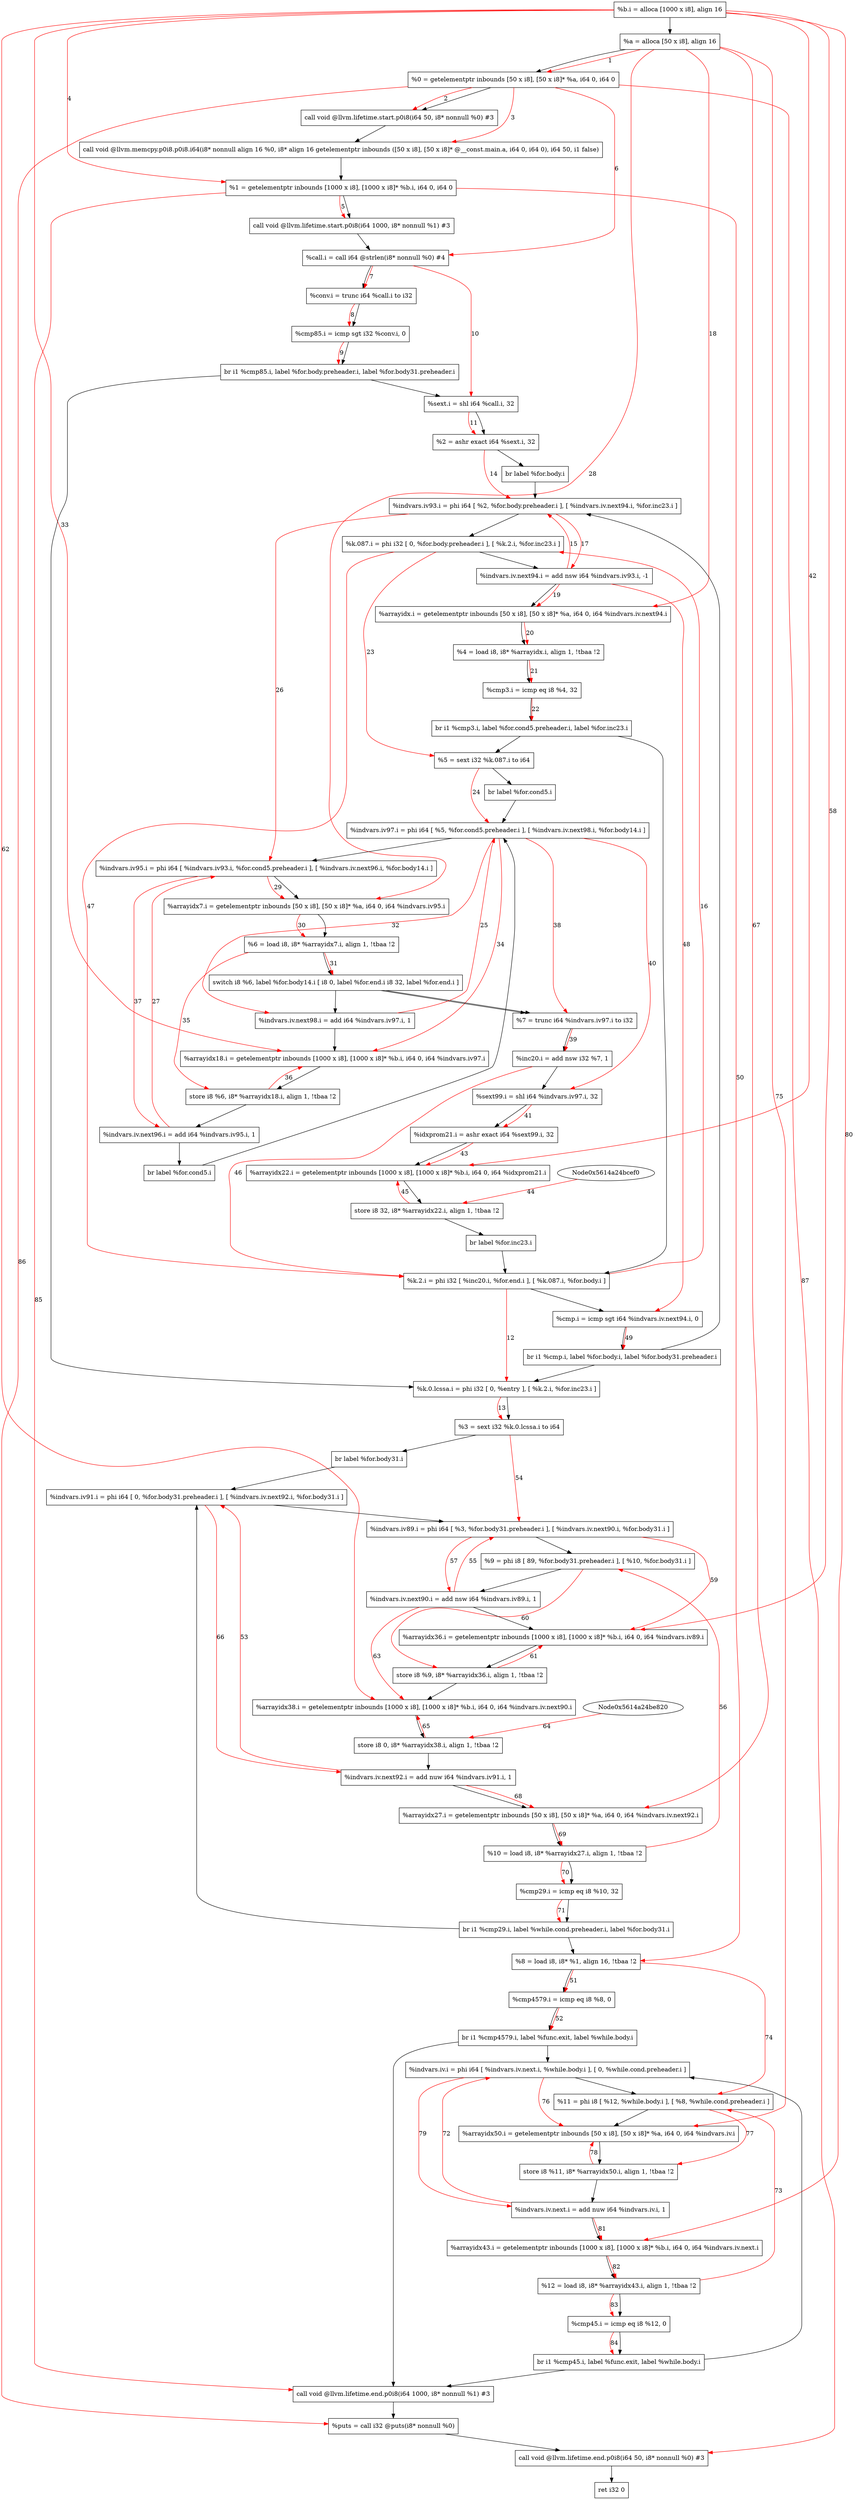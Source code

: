 digraph "CDFG for'main' function" {
	Node0x5614a24bb738[shape=record, label="  %b.i = alloca [1000 x i8], align 16"]
	Node0x5614a24be128[shape=record, label="  %a = alloca [50 x i8], align 16"]
	Node0x5614a24c1458[shape=record, label="  %0 = getelementptr inbounds [50 x i8], [50 x i8]* %a, i64 0, i64 0"]
	Node0x5614a24c15d8[shape=record, label="  call void @llvm.lifetime.start.p0i8(i64 50, i8* nonnull %0) #3"]
	Node0x5614a24c1d38[shape=record, label="  call void @llvm.memcpy.p0i8.p0i8.i64(i8* nonnull align 16 %0, i8* align 16 getelementptr inbounds ([50 x i8], [50 x i8]* @__const.main.a, i64 0, i64 0), i64 50, i1 false)"]
	Node0x5614a24c1e28[shape=record, label="  %1 = getelementptr inbounds [1000 x i8], [1000 x i8]* %b.i, i64 0, i64 0"]
	Node0x5614a24c1f58[shape=record, label="  call void @llvm.lifetime.start.p0i8(i64 1000, i8* nonnull %1) #3"]
	Node0x5614a24c2070[shape=record, label="  %call.i = call i64 @strlen(i8* nonnull %0) #4"]
	Node0x5614a24c2128[shape=record, label="  %conv.i = trunc i64 %call.i to i32"]
	Node0x5614a24c21c0[shape=record, label="  %cmp85.i = icmp sgt i32 %conv.i, 0"]
	Node0x5614a24c2438[shape=record, label="  br i1 %cmp85.i, label %for.body.preheader.i, label %for.body31.preheader.i"]
	Node0x5614a24c24e0[shape=record, label="  %sext.i = shl i64 %call.i, 32"]
	Node0x5614a24c2550[shape=record, label="  %2 = ashr exact i64 %sext.i, 32"]
	Node0x5614a24c2628[shape=record, label="  br label %for.body.i"]
	Node0x5614a24c2788[shape=record, label="  %k.0.lcssa.i = phi i32 [ 0, %entry ], [ %k.2.i, %for.inc23.i ]"]
	Node0x5614a24c2868[shape=record, label="  %3 = sext i32 %k.0.lcssa.i to i64"]
	Node0x5614a24c2b48[shape=record, label="  br label %for.body31.i"]
	Node0x5614a24c2bf8[shape=record, label="  %indvars.iv93.i = phi i64 [ %2, %for.body.preheader.i ], [ %indvars.iv.next94.i, %for.inc23.i ]"]
	Node0x5614a24c2cf8[shape=record, label="  %k.087.i = phi i32 [ 0, %for.body.preheader.i ], [ %k.2.i, %for.inc23.i ]"]
	Node0x5614a24c2de0[shape=record, label="  %indvars.iv.next94.i = add nsw i64 %indvars.iv93.i, -1"]
	Node0x5614a24c2e68[shape=record, label="  %arrayidx.i = getelementptr inbounds [50 x i8], [50 x i8]* %a, i64 0, i64 %indvars.iv.next94.i"]
	Node0x5614a24c2288[shape=record, label="  %4 = load i8, i8* %arrayidx.i, align 1, !tbaa !2"]
	Node0x5614a24c2f40[shape=record, label="  %cmp3.i = icmp eq i8 %4, 32"]
	Node0x5614a24c3098[shape=record, label="  br i1 %cmp3.i, label %for.cond5.preheader.i, label %for.inc23.i"]
	Node0x5614a24c2fe8[shape=record, label="  %5 = sext i32 %k.087.i to i64"]
	Node0x5614a24c31a8[shape=record, label="  br label %for.cond5.i"]
	Node0x5614a24c3308[shape=record, label="  %indvars.iv97.i = phi i64 [ %5, %for.cond5.preheader.i ], [ %indvars.iv.next98.i, %for.body14.i ]"]
	Node0x5614a24c34e8[shape=record, label="  %indvars.iv95.i = phi i64 [ %indvars.iv93.i, %for.cond5.preheader.i ], [ %indvars.iv.next96.i, %for.body14.i ]"]
	Node0x5614a24c35c8[shape=record, label="  %arrayidx7.i = getelementptr inbounds [50 x i8], [50 x i8]* %a, i64 0, i64 %indvars.iv95.i"]
	Node0x5614a24c3668[shape=record, label="  %6 = load i8, i8* %arrayidx7.i, align 1, !tbaa !2"]
	Node0x5614a24c3ab8[shape=record, label="  switch i8 %6, label %for.body14.i [
    i8 0, label %for.end.i
    i8 32, label %for.end.i
  ]"]
	Node0x5614a24c3c00[shape=record, label="  %indvars.iv.next98.i = add i64 %indvars.iv97.i, 1"]
	Node0x5614a24c3c88[shape=record, label="  %arrayidx18.i = getelementptr inbounds [1000 x i8], [1000 x i8]* %b.i, i64 0, i64 %indvars.iv97.i"]
	Node0x5614a24c3d10[shape=record, label="  store i8 %6, i8* %arrayidx18.i, align 1, !tbaa !2"]
	Node0x5614a24c3d90[shape=record, label="  %indvars.iv.next96.i = add i64 %indvars.iv95.i, 1"]
	Node0x5614a24c3478[shape=record, label="  br label %for.cond5.i"]
	Node0x5614a24c3a68[shape=record, label="  %7 = trunc i64 %indvars.iv97.i to i32"]
	Node0x5614a24c3e00[shape=record, label="  %inc20.i = add nsw i32 %7, 1"]
	Node0x5614a24c3e70[shape=record, label="  %sext99.i = shl i64 %indvars.iv97.i, 32"]
	Node0x5614a24c3ee0[shape=record, label="  %idxprom21.i = ashr exact i64 %sext99.i, 32"]
	Node0x5614a24c3f68[shape=record, label="  %arrayidx22.i = getelementptr inbounds [1000 x i8], [1000 x i8]* %b.i, i64 0, i64 %idxprom21.i"]
	Node0x5614a24c4020[shape=record, label="  store i8 32, i8* %arrayidx22.i, align 1, !tbaa !2"]
	Node0x5614a24c3148[shape=record, label="  br label %for.inc23.i"]
	Node0x5614a24c4078[shape=record, label="  %k.2.i = phi i32 [ %inc20.i, %for.end.i ], [ %k.087.i, %for.body.i ]"]
	Node0x5614a24c4170[shape=record, label="  %cmp.i = icmp sgt i64 %indvars.iv.next94.i, 0"]
	Node0x5614a24c41f8[shape=record, label="  br i1 %cmp.i, label %for.body.i, label %for.body31.preheader.i"]
	Node0x5614a24c2388[shape=record, label="  %8 = load i8, i8* %1, align 16, !tbaa !2"]
	Node0x5614a24c4370[shape=record, label="  %cmp4579.i = icmp eq i8 %8, 0"]
	Node0x5614a24bf648[shape=record, label="  br i1 %cmp4579.i, label %func.exit, label %while.body.i"]
	Node0x5614a24bf6f8[shape=record, label="  %indvars.iv91.i = phi i64 [ 0, %for.body31.preheader.i ], [ %indvars.iv.next92.i, %for.body31.i ]"]
	Node0x5614a24bf8a8[shape=record, label="  %indvars.iv89.i = phi i64 [ %3, %for.body31.preheader.i ], [ %indvars.iv.next90.i, %for.body31.i ]"]
	Node0x5614a24bfa18[shape=record, label="  %9 = phi i8 [ 89, %for.body31.preheader.i ], [ %10, %for.body31.i ]"]
	Node0x5614a24bfae0[shape=record, label="  %indvars.iv.next90.i = add nsw i64 %indvars.iv89.i, 1"]
	Node0x5614a24bfb68[shape=record, label="  %arrayidx36.i = getelementptr inbounds [1000 x i8], [1000 x i8]* %b.i, i64 0, i64 %indvars.iv89.i"]
	Node0x5614a24bfbf0[shape=record, label="  store i8 %9, i8* %arrayidx36.i, align 1, !tbaa !2"]
	Node0x5614a24bfce8[shape=record, label="  %arrayidx38.i = getelementptr inbounds [1000 x i8], [1000 x i8]* %b.i, i64 0, i64 %indvars.iv.next90.i"]
	Node0x5614a24c5420[shape=record, label="  store i8 0, i8* %arrayidx38.i, align 1, !tbaa !2"]
	Node0x5614a24c54a0[shape=record, label="  %indvars.iv.next92.i = add nuw i64 %indvars.iv91.i, 1"]
	Node0x5614a24c5528[shape=record, label="  %arrayidx27.i = getelementptr inbounds [50 x i8], [50 x i8]* %a, i64 0, i64 %indvars.iv.next92.i"]
	Node0x5614a24c2ae8[shape=record, label="  %10 = load i8, i8* %arrayidx27.i, align 1, !tbaa !2"]
	Node0x5614a24c55b0[shape=record, label="  %cmp29.i = icmp eq i8 %10, 32"]
	Node0x5614a24c5638[shape=record, label="  br i1 %cmp29.i, label %while.cond.preheader.i, label %for.body31.i"]
	Node0x5614a24c56b8[shape=record, label="  %indvars.iv.i = phi i64 [ %indvars.iv.next.i, %while.body.i ], [ 0, %while.cond.preheader.i ]"]
	Node0x5614a24c57b8[shape=record, label="  %11 = phi i8 [ %12, %while.body.i ], [ %8, %while.cond.preheader.i ]"]
	Node0x5614a24c5898[shape=record, label="  %arrayidx50.i = getelementptr inbounds [50 x i8], [50 x i8]* %a, i64 0, i64 %indvars.iv.i"]
	Node0x5614a24c5920[shape=record, label="  store i8 %11, i8* %arrayidx50.i, align 1, !tbaa !2"]
	Node0x5614a24c59a0[shape=record, label="  %indvars.iv.next.i = add nuw i64 %indvars.iv.i, 1"]
	Node0x5614a24c6078[shape=record, label="  %arrayidx43.i = getelementptr inbounds [1000 x i8], [1000 x i8]* %b.i, i64 0, i64 %indvars.iv.next.i"]
	Node0x5614a24c32b8[shape=record, label="  %12 = load i8, i8* %arrayidx43.i, align 1, !tbaa !2"]
	Node0x5614a24c6100[shape=record, label="  %cmp45.i = icmp eq i8 %12, 0"]
	Node0x5614a24c6188[shape=record, label="  br i1 %cmp45.i, label %func.exit, label %while.body.i"]
	Node0x5614a24c6258[shape=record, label="  call void @llvm.lifetime.end.p0i8(i64 1000, i8* nonnull %1) #3"]
	Node0x5614a24c63c0[shape=record, label="  %puts = call i32 @puts(i8* nonnull %0)"]
	Node0x5614a24c6508[shape=record, label="  call void @llvm.lifetime.end.p0i8(i64 50, i8* nonnull %0) #3"]
	Node0x5614a24bf838[shape=record, label="  ret i32 0"]
	Node0x5614a24bb738 -> Node0x5614a24be128
	Node0x5614a24be128 -> Node0x5614a24c1458
	Node0x5614a24c1458 -> Node0x5614a24c15d8
	Node0x5614a24c15d8 -> Node0x5614a24c1d38
	Node0x5614a24c1d38 -> Node0x5614a24c1e28
	Node0x5614a24c1e28 -> Node0x5614a24c1f58
	Node0x5614a24c1f58 -> Node0x5614a24c2070
	Node0x5614a24c2070 -> Node0x5614a24c2128
	Node0x5614a24c2128 -> Node0x5614a24c21c0
	Node0x5614a24c21c0 -> Node0x5614a24c2438
	Node0x5614a24c2438 -> Node0x5614a24c24e0
	Node0x5614a24c2438 -> Node0x5614a24c2788
	Node0x5614a24c24e0 -> Node0x5614a24c2550
	Node0x5614a24c2550 -> Node0x5614a24c2628
	Node0x5614a24c2628 -> Node0x5614a24c2bf8
	Node0x5614a24c2788 -> Node0x5614a24c2868
	Node0x5614a24c2868 -> Node0x5614a24c2b48
	Node0x5614a24c2b48 -> Node0x5614a24bf6f8
	Node0x5614a24c2bf8 -> Node0x5614a24c2cf8
	Node0x5614a24c2cf8 -> Node0x5614a24c2de0
	Node0x5614a24c2de0 -> Node0x5614a24c2e68
	Node0x5614a24c2e68 -> Node0x5614a24c2288
	Node0x5614a24c2288 -> Node0x5614a24c2f40
	Node0x5614a24c2f40 -> Node0x5614a24c3098
	Node0x5614a24c3098 -> Node0x5614a24c2fe8
	Node0x5614a24c3098 -> Node0x5614a24c4078
	Node0x5614a24c2fe8 -> Node0x5614a24c31a8
	Node0x5614a24c31a8 -> Node0x5614a24c3308
	Node0x5614a24c3308 -> Node0x5614a24c34e8
	Node0x5614a24c34e8 -> Node0x5614a24c35c8
	Node0x5614a24c35c8 -> Node0x5614a24c3668
	Node0x5614a24c3668 -> Node0x5614a24c3ab8
	Node0x5614a24c3ab8 -> Node0x5614a24c3c00
	Node0x5614a24c3ab8 -> Node0x5614a24c3a68
	Node0x5614a24c3ab8 -> Node0x5614a24c3a68
	Node0x5614a24c3c00 -> Node0x5614a24c3c88
	Node0x5614a24c3c88 -> Node0x5614a24c3d10
	Node0x5614a24c3d10 -> Node0x5614a24c3d90
	Node0x5614a24c3d90 -> Node0x5614a24c3478
	Node0x5614a24c3478 -> Node0x5614a24c3308
	Node0x5614a24c3a68 -> Node0x5614a24c3e00
	Node0x5614a24c3e00 -> Node0x5614a24c3e70
	Node0x5614a24c3e70 -> Node0x5614a24c3ee0
	Node0x5614a24c3ee0 -> Node0x5614a24c3f68
	Node0x5614a24c3f68 -> Node0x5614a24c4020
	Node0x5614a24c4020 -> Node0x5614a24c3148
	Node0x5614a24c3148 -> Node0x5614a24c4078
	Node0x5614a24c4078 -> Node0x5614a24c4170
	Node0x5614a24c4170 -> Node0x5614a24c41f8
	Node0x5614a24c41f8 -> Node0x5614a24c2bf8
	Node0x5614a24c41f8 -> Node0x5614a24c2788
	Node0x5614a24c2388 -> Node0x5614a24c4370
	Node0x5614a24c4370 -> Node0x5614a24bf648
	Node0x5614a24bf648 -> Node0x5614a24c6258
	Node0x5614a24bf648 -> Node0x5614a24c56b8
	Node0x5614a24bf6f8 -> Node0x5614a24bf8a8
	Node0x5614a24bf8a8 -> Node0x5614a24bfa18
	Node0x5614a24bfa18 -> Node0x5614a24bfae0
	Node0x5614a24bfae0 -> Node0x5614a24bfb68
	Node0x5614a24bfb68 -> Node0x5614a24bfbf0
	Node0x5614a24bfbf0 -> Node0x5614a24bfce8
	Node0x5614a24bfce8 -> Node0x5614a24c5420
	Node0x5614a24c5420 -> Node0x5614a24c54a0
	Node0x5614a24c54a0 -> Node0x5614a24c5528
	Node0x5614a24c5528 -> Node0x5614a24c2ae8
	Node0x5614a24c2ae8 -> Node0x5614a24c55b0
	Node0x5614a24c55b0 -> Node0x5614a24c5638
	Node0x5614a24c5638 -> Node0x5614a24c2388
	Node0x5614a24c5638 -> Node0x5614a24bf6f8
	Node0x5614a24c56b8 -> Node0x5614a24c57b8
	Node0x5614a24c57b8 -> Node0x5614a24c5898
	Node0x5614a24c5898 -> Node0x5614a24c5920
	Node0x5614a24c5920 -> Node0x5614a24c59a0
	Node0x5614a24c59a0 -> Node0x5614a24c6078
	Node0x5614a24c6078 -> Node0x5614a24c32b8
	Node0x5614a24c32b8 -> Node0x5614a24c6100
	Node0x5614a24c6100 -> Node0x5614a24c6188
	Node0x5614a24c6188 -> Node0x5614a24c6258
	Node0x5614a24c6188 -> Node0x5614a24c56b8
	Node0x5614a24c6258 -> Node0x5614a24c63c0
	Node0x5614a24c63c0 -> Node0x5614a24c6508
	Node0x5614a24c6508 -> Node0x5614a24bf838
edge [color=red]
	Node0x5614a24be128 -> Node0x5614a24c1458[label="1"]
	Node0x5614a24c1458 -> Node0x5614a24c15d8[label="2"]
	Node0x5614a24c1458 -> Node0x5614a24c1d38[label="3"]
	Node0x5614a24bb738 -> Node0x5614a24c1e28[label="4"]
	Node0x5614a24c1e28 -> Node0x5614a24c1f58[label="5"]
	Node0x5614a24c1458 -> Node0x5614a24c2070[label="6"]
	Node0x5614a24c2070 -> Node0x5614a24c2128[label="7"]
	Node0x5614a24c2128 -> Node0x5614a24c21c0[label="8"]
	Node0x5614a24c21c0 -> Node0x5614a24c2438[label="9"]
	Node0x5614a24c2070 -> Node0x5614a24c24e0[label="10"]
	Node0x5614a24c24e0 -> Node0x5614a24c2550[label="11"]
	Node0x5614a24c4078 -> Node0x5614a24c2788[label="12"]
	Node0x5614a24c2788 -> Node0x5614a24c2868[label="13"]
	Node0x5614a24c2550 -> Node0x5614a24c2bf8[label="14"]
	Node0x5614a24c2de0 -> Node0x5614a24c2bf8[label="15"]
	Node0x5614a24c4078 -> Node0x5614a24c2cf8[label="16"]
	Node0x5614a24c2bf8 -> Node0x5614a24c2de0[label="17"]
	Node0x5614a24be128 -> Node0x5614a24c2e68[label="18"]
	Node0x5614a24c2de0 -> Node0x5614a24c2e68[label="19"]
	Node0x5614a24c2e68 -> Node0x5614a24c2288[label="20"]
	Node0x5614a24c2288 -> Node0x5614a24c2f40[label="21"]
	Node0x5614a24c2f40 -> Node0x5614a24c3098[label="22"]
	Node0x5614a24c2cf8 -> Node0x5614a24c2fe8[label="23"]
	Node0x5614a24c2fe8 -> Node0x5614a24c3308[label="24"]
	Node0x5614a24c3c00 -> Node0x5614a24c3308[label="25"]
	Node0x5614a24c2bf8 -> Node0x5614a24c34e8[label="26"]
	Node0x5614a24c3d90 -> Node0x5614a24c34e8[label="27"]
	Node0x5614a24be128 -> Node0x5614a24c35c8[label="28"]
	Node0x5614a24c34e8 -> Node0x5614a24c35c8[label="29"]
	Node0x5614a24c35c8 -> Node0x5614a24c3668[label="30"]
	Node0x5614a24c3668 -> Node0x5614a24c3ab8[label="31"]
	Node0x5614a24c3308 -> Node0x5614a24c3c00[label="32"]
	Node0x5614a24bb738 -> Node0x5614a24c3c88[label="33"]
	Node0x5614a24c3308 -> Node0x5614a24c3c88[label="34"]
	Node0x5614a24c3668 -> Node0x5614a24c3d10[label="35"]
	Node0x5614a24c3d10 -> Node0x5614a24c3c88[label="36"]
	Node0x5614a24c34e8 -> Node0x5614a24c3d90[label="37"]
	Node0x5614a24c3308 -> Node0x5614a24c3a68[label="38"]
	Node0x5614a24c3a68 -> Node0x5614a24c3e00[label="39"]
	Node0x5614a24c3308 -> Node0x5614a24c3e70[label="40"]
	Node0x5614a24c3e70 -> Node0x5614a24c3ee0[label="41"]
	Node0x5614a24bb738 -> Node0x5614a24c3f68[label="42"]
	Node0x5614a24c3ee0 -> Node0x5614a24c3f68[label="43"]
	Node0x5614a24bcef0 -> Node0x5614a24c4020[label="44"]
	Node0x5614a24c4020 -> Node0x5614a24c3f68[label="45"]
	Node0x5614a24c3e00 -> Node0x5614a24c4078[label="46"]
	Node0x5614a24c2cf8 -> Node0x5614a24c4078[label="47"]
	Node0x5614a24c2de0 -> Node0x5614a24c4170[label="48"]
	Node0x5614a24c4170 -> Node0x5614a24c41f8[label="49"]
	Node0x5614a24c1e28 -> Node0x5614a24c2388[label="50"]
	Node0x5614a24c2388 -> Node0x5614a24c4370[label="51"]
	Node0x5614a24c4370 -> Node0x5614a24bf648[label="52"]
	Node0x5614a24c54a0 -> Node0x5614a24bf6f8[label="53"]
	Node0x5614a24c2868 -> Node0x5614a24bf8a8[label="54"]
	Node0x5614a24bfae0 -> Node0x5614a24bf8a8[label="55"]
	Node0x5614a24c2ae8 -> Node0x5614a24bfa18[label="56"]
	Node0x5614a24bf8a8 -> Node0x5614a24bfae0[label="57"]
	Node0x5614a24bb738 -> Node0x5614a24bfb68[label="58"]
	Node0x5614a24bf8a8 -> Node0x5614a24bfb68[label="59"]
	Node0x5614a24bfa18 -> Node0x5614a24bfbf0[label="60"]
	Node0x5614a24bfbf0 -> Node0x5614a24bfb68[label="61"]
	Node0x5614a24bb738 -> Node0x5614a24bfce8[label="62"]
	Node0x5614a24bfae0 -> Node0x5614a24bfce8[label="63"]
	Node0x5614a24be820 -> Node0x5614a24c5420[label="64"]
	Node0x5614a24c5420 -> Node0x5614a24bfce8[label="65"]
	Node0x5614a24bf6f8 -> Node0x5614a24c54a0[label="66"]
	Node0x5614a24be128 -> Node0x5614a24c5528[label="67"]
	Node0x5614a24c54a0 -> Node0x5614a24c5528[label="68"]
	Node0x5614a24c5528 -> Node0x5614a24c2ae8[label="69"]
	Node0x5614a24c2ae8 -> Node0x5614a24c55b0[label="70"]
	Node0x5614a24c55b0 -> Node0x5614a24c5638[label="71"]
	Node0x5614a24c59a0 -> Node0x5614a24c56b8[label="72"]
	Node0x5614a24c32b8 -> Node0x5614a24c57b8[label="73"]
	Node0x5614a24c2388 -> Node0x5614a24c57b8[label="74"]
	Node0x5614a24be128 -> Node0x5614a24c5898[label="75"]
	Node0x5614a24c56b8 -> Node0x5614a24c5898[label="76"]
	Node0x5614a24c57b8 -> Node0x5614a24c5920[label="77"]
	Node0x5614a24c5920 -> Node0x5614a24c5898[label="78"]
	Node0x5614a24c56b8 -> Node0x5614a24c59a0[label="79"]
	Node0x5614a24bb738 -> Node0x5614a24c6078[label="80"]
	Node0x5614a24c59a0 -> Node0x5614a24c6078[label="81"]
	Node0x5614a24c6078 -> Node0x5614a24c32b8[label="82"]
	Node0x5614a24c32b8 -> Node0x5614a24c6100[label="83"]
	Node0x5614a24c6100 -> Node0x5614a24c6188[label="84"]
	Node0x5614a24c1e28 -> Node0x5614a24c6258[label="85"]
	Node0x5614a24c1458 -> Node0x5614a24c63c0[label="86"]
	Node0x5614a24c1458 -> Node0x5614a24c6508[label="87"]
}
